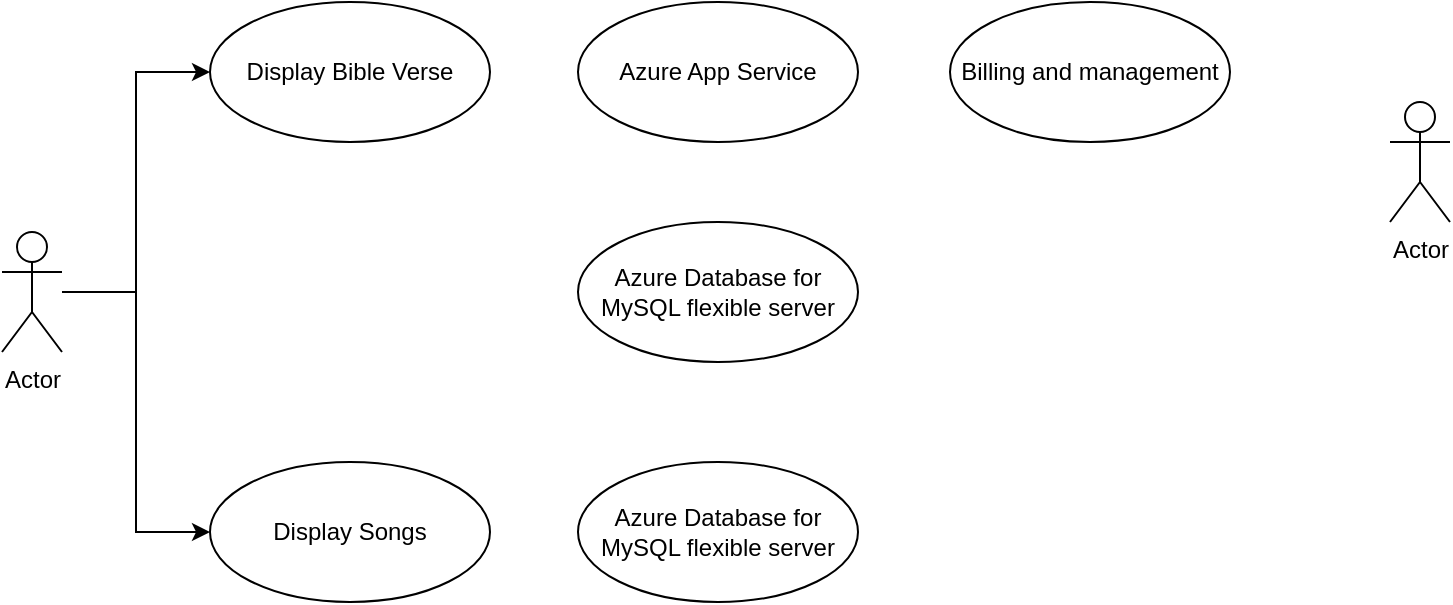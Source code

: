<mxfile version="16.6.6" type="github">
  <diagram id="-5l1G-GI6gvGcGKiTMmH" name="Page-1">
    <mxGraphModel dx="1038" dy="571" grid="1" gridSize="10" guides="1" tooltips="1" connect="1" arrows="1" fold="1" page="1" pageScale="1" pageWidth="827" pageHeight="1169" math="0" shadow="0">
      <root>
        <mxCell id="0" />
        <mxCell id="1" parent="0" />
        <mxCell id="YEuSQ8GJd0XASIDwMLyI-34" style="edgeStyle=orthogonalEdgeStyle;rounded=0;orthogonalLoop=1;jettySize=auto;html=1;entryX=0;entryY=0.5;entryDx=0;entryDy=0;" edge="1" parent="1" source="EK3RWtDszpUiXcxNHKD7-1" target="EK3RWtDszpUiXcxNHKD7-2">
          <mxGeometry relative="1" as="geometry" />
        </mxCell>
        <mxCell id="YEuSQ8GJd0XASIDwMLyI-35" style="edgeStyle=orthogonalEdgeStyle;rounded=0;orthogonalLoop=1;jettySize=auto;html=1;entryX=0;entryY=0.5;entryDx=0;entryDy=0;" edge="1" parent="1" source="EK3RWtDszpUiXcxNHKD7-1" target="YEuSQ8GJd0XASIDwMLyI-1">
          <mxGeometry relative="1" as="geometry" />
        </mxCell>
        <object label="Actor" placeholders="1" id="EK3RWtDszpUiXcxNHKD7-1">
          <mxCell style="shape=umlActor;verticalLabelPosition=bottom;verticalAlign=top;html=1;" parent="1" vertex="1">
            <mxGeometry x="60" y="275" width="30" height="60" as="geometry" />
          </mxCell>
        </object>
        <mxCell id="EK3RWtDszpUiXcxNHKD7-2" value="Display Bible Verse" style="ellipse;whiteSpace=wrap;html=1;" parent="1" vertex="1">
          <mxGeometry x="164" y="160" width="140" height="70" as="geometry" />
        </mxCell>
        <mxCell id="YEuSQ8GJd0XASIDwMLyI-1" value="Display Songs&lt;span style=&quot;color: rgba(0 , 0 , 0 , 0) ; font-family: monospace ; font-size: 0px&quot;&gt;%3CmxGraphModel%3E%3Croot%3E%3CmxCell%20id%3D%220%22%2F%3E%3CmxCell%20id%3D%221%22%20parent%3D%220%22%2F%3E%3CmxCell%20id%3D%222%22%20value%3D%22Display%20Bible%20Verse%22%20style%3D%22ellipse%3BwhiteSpace%3Dwrap%3Bhtml%3D1%3B%22%20vertex%3D%221%22%20parent%3D%221%22%3E%3CmxGeometry%20x%3D%22160%22%20y%3D%2230%22%20width%3D%22140%22%20height%3D%2270%22%20as%3D%22geometry%22%2F%3E%3C%2FmxCell%3E%3C%2Froot%3E%3C%2FmxGraphModel%3E&lt;/span&gt;" style="ellipse;whiteSpace=wrap;html=1;" vertex="1" parent="1">
          <mxGeometry x="164" y="390" width="140" height="70" as="geometry" />
        </mxCell>
        <mxCell id="YEuSQ8GJd0XASIDwMLyI-2" value="Azure Database for MySQL flexible server" style="ellipse;whiteSpace=wrap;html=1;" vertex="1" parent="1">
          <mxGeometry x="348" y="270" width="140" height="70" as="geometry" />
        </mxCell>
        <mxCell id="YEuSQ8GJd0XASIDwMLyI-3" value="Azure App Service" style="ellipse;whiteSpace=wrap;html=1;" vertex="1" parent="1">
          <mxGeometry x="348" y="160" width="140" height="70" as="geometry" />
        </mxCell>
        <mxCell id="YEuSQ8GJd0XASIDwMLyI-4" value="Azure Database for MySQL flexible server" style="ellipse;whiteSpace=wrap;html=1;" vertex="1" parent="1">
          <mxGeometry x="348" y="390" width="140" height="70" as="geometry" />
        </mxCell>
        <mxCell id="YEuSQ8GJd0XASIDwMLyI-5" value="Billing and management" style="ellipse;whiteSpace=wrap;html=1;" vertex="1" parent="1">
          <mxGeometry x="534" y="160" width="140" height="70" as="geometry" />
        </mxCell>
        <mxCell id="YEuSQ8GJd0XASIDwMLyI-14" value="Actor" style="shape=umlActor;verticalLabelPosition=bottom;verticalAlign=top;html=1;" vertex="1" parent="1">
          <mxGeometry x="754" y="210" width="30" height="60" as="geometry" />
        </mxCell>
      </root>
    </mxGraphModel>
  </diagram>
</mxfile>
